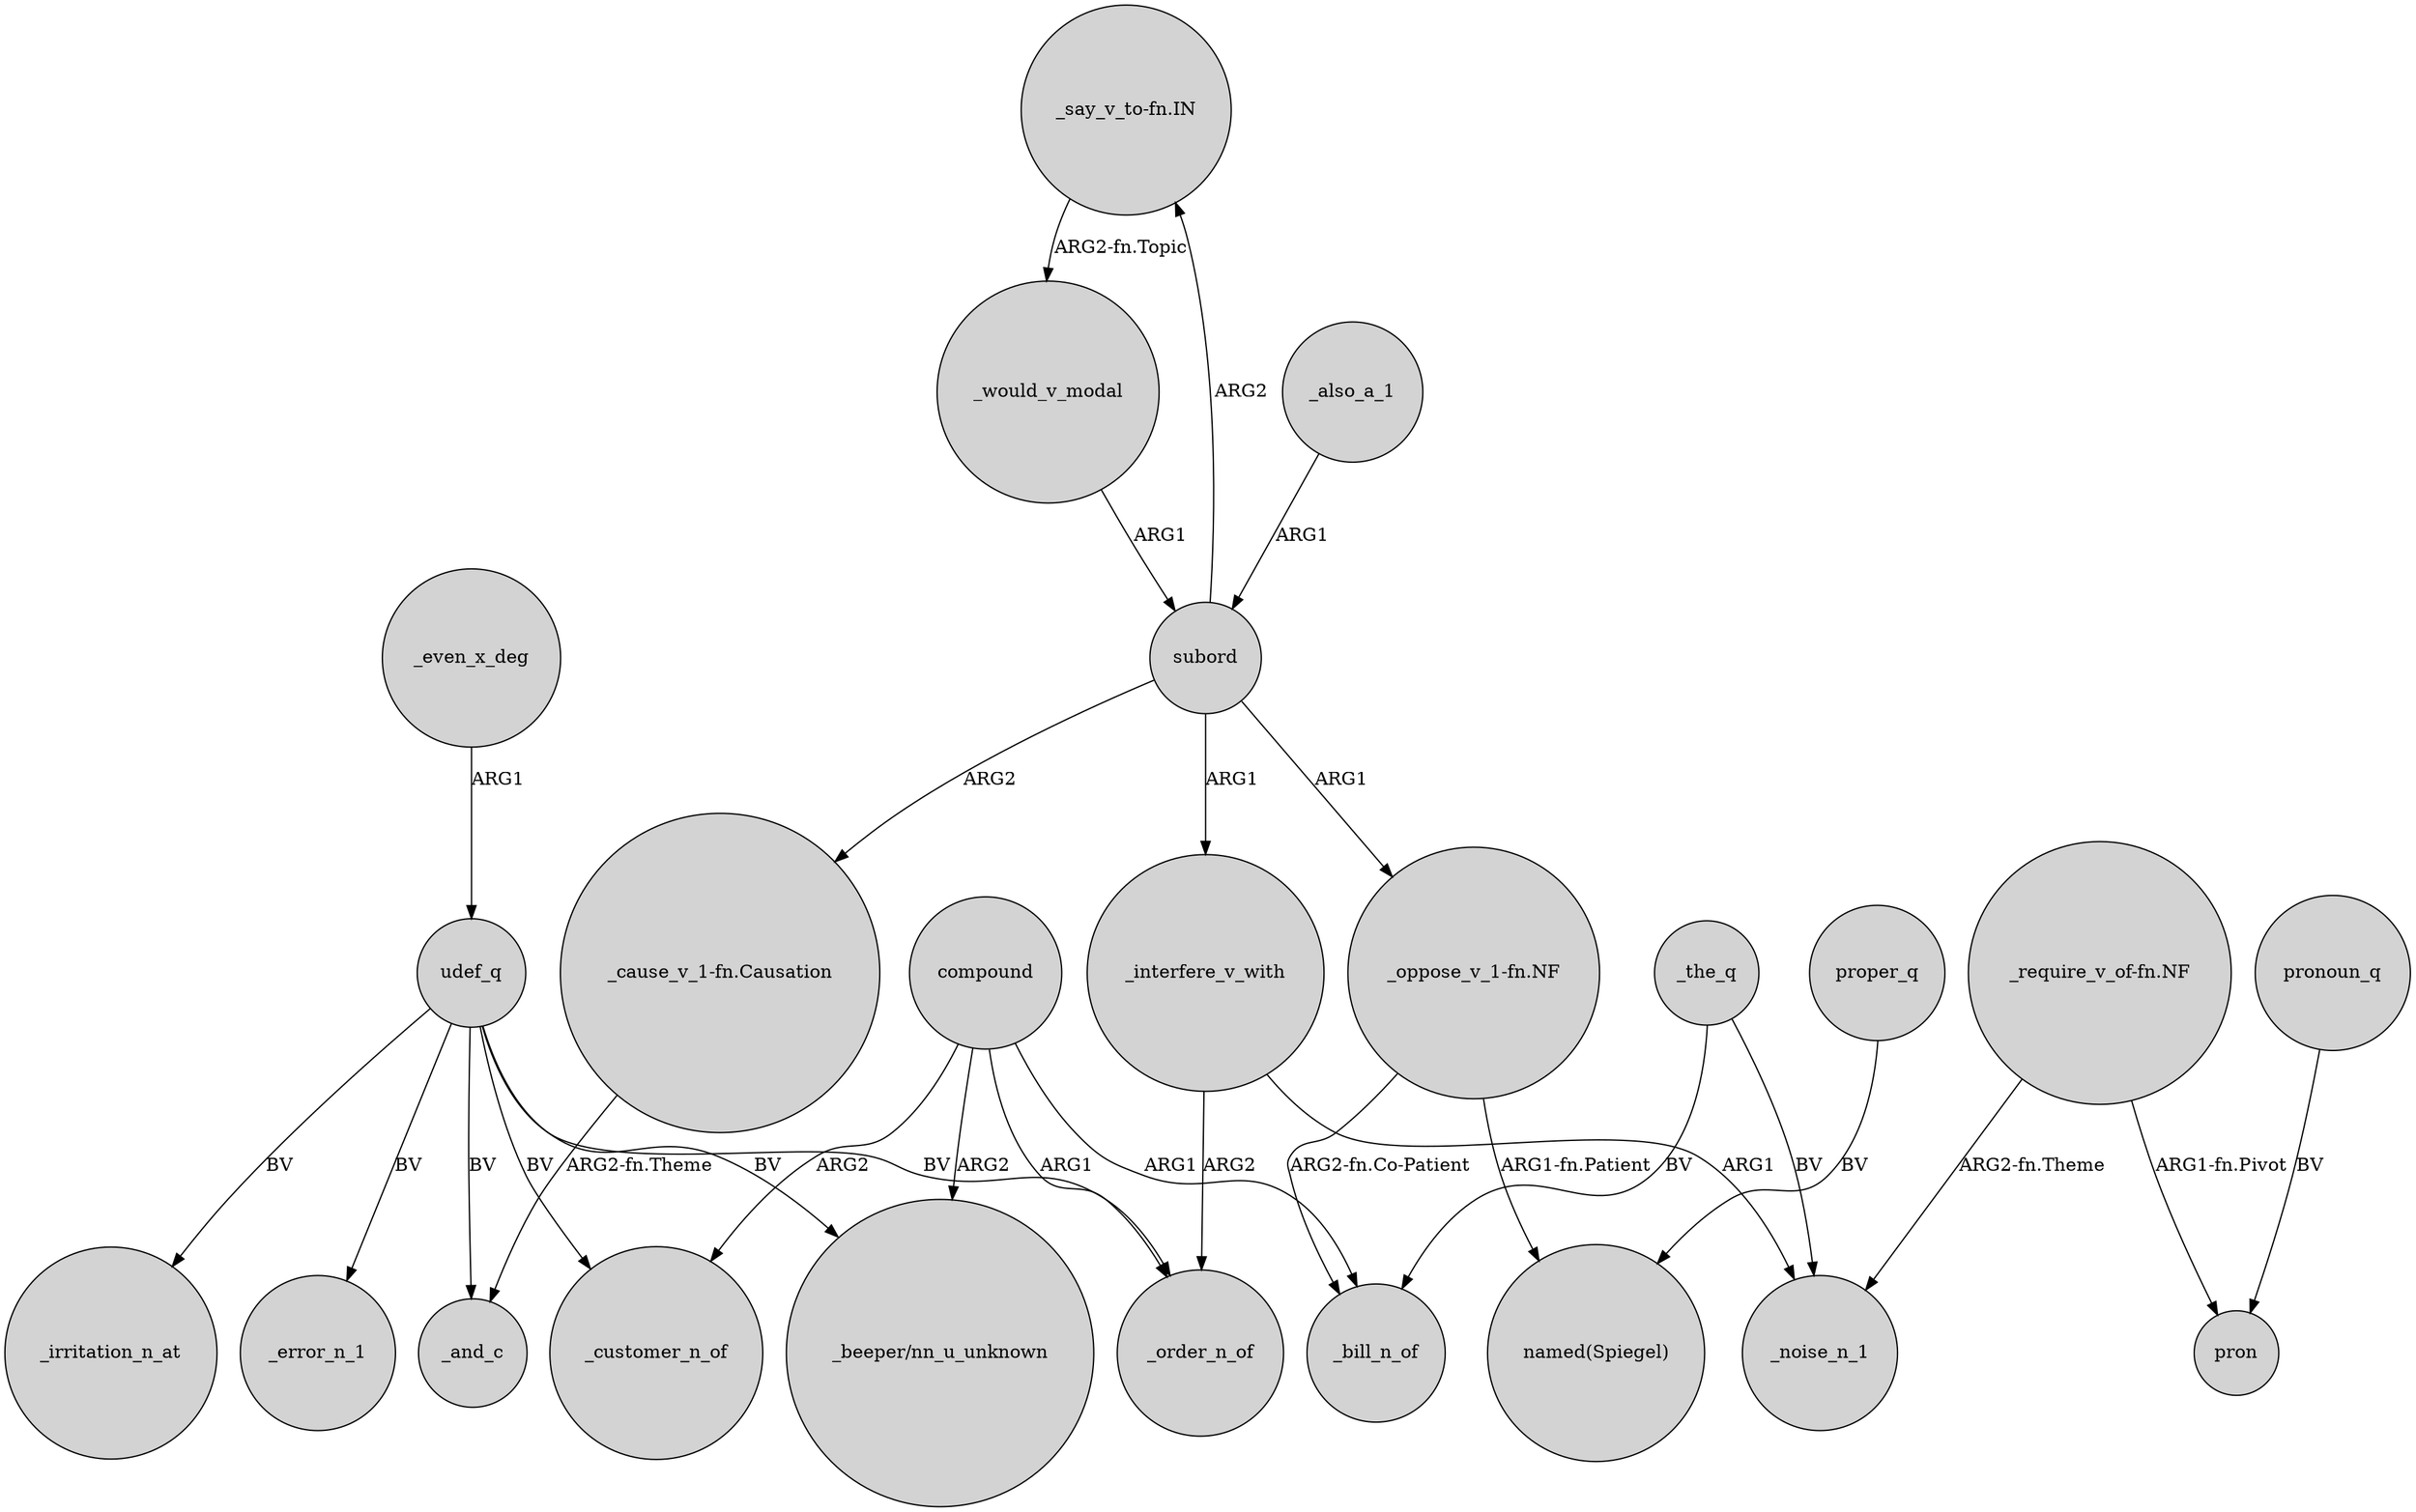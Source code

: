 digraph {
	node [shape=circle style=filled]
	"_say_v_to-fn.IN" -> _would_v_modal [label="ARG2-fn.Topic"]
	_the_q -> _bill_n_of [label=BV]
	compound -> _bill_n_of [label=ARG1]
	udef_q -> _order_n_of [label=BV]
	_interfere_v_with -> _noise_n_1 [label=ARG1]
	udef_q -> _irritation_n_at [label=BV]
	subord -> "_oppose_v_1-fn.NF" [label=ARG1]
	_even_x_deg -> udef_q [label=ARG1]
	_interfere_v_with -> _order_n_of [label=ARG2]
	proper_q -> "named(Spiegel)" [label=BV]
	_would_v_modal -> subord [label=ARG1]
	"_cause_v_1-fn.Causation" -> _and_c [label="ARG2-fn.Theme"]
	"_oppose_v_1-fn.NF" -> "named(Spiegel)" [label="ARG1-fn.Patient"]
	"_oppose_v_1-fn.NF" -> _bill_n_of [label="ARG2-fn.Co-Patient"]
	compound -> "_beeper/nn_u_unknown" [label=ARG2]
	pronoun_q -> pron [label=BV]
	"_require_v_of-fn.NF" -> _noise_n_1 [label="ARG2-fn.Theme"]
	subord -> "_say_v_to-fn.IN" [label=ARG2]
	_the_q -> _noise_n_1 [label=BV]
	compound -> _order_n_of [label=ARG1]
	subord -> _interfere_v_with [label=ARG1]
	_also_a_1 -> subord [label=ARG1]
	"_require_v_of-fn.NF" -> pron [label="ARG1-fn.Pivot"]
	udef_q -> _customer_n_of [label=BV]
	subord -> "_cause_v_1-fn.Causation" [label=ARG2]
	udef_q -> _error_n_1 [label=BV]
	udef_q -> _and_c [label=BV]
	compound -> _customer_n_of [label=ARG2]
	udef_q -> "_beeper/nn_u_unknown" [label=BV]
}
